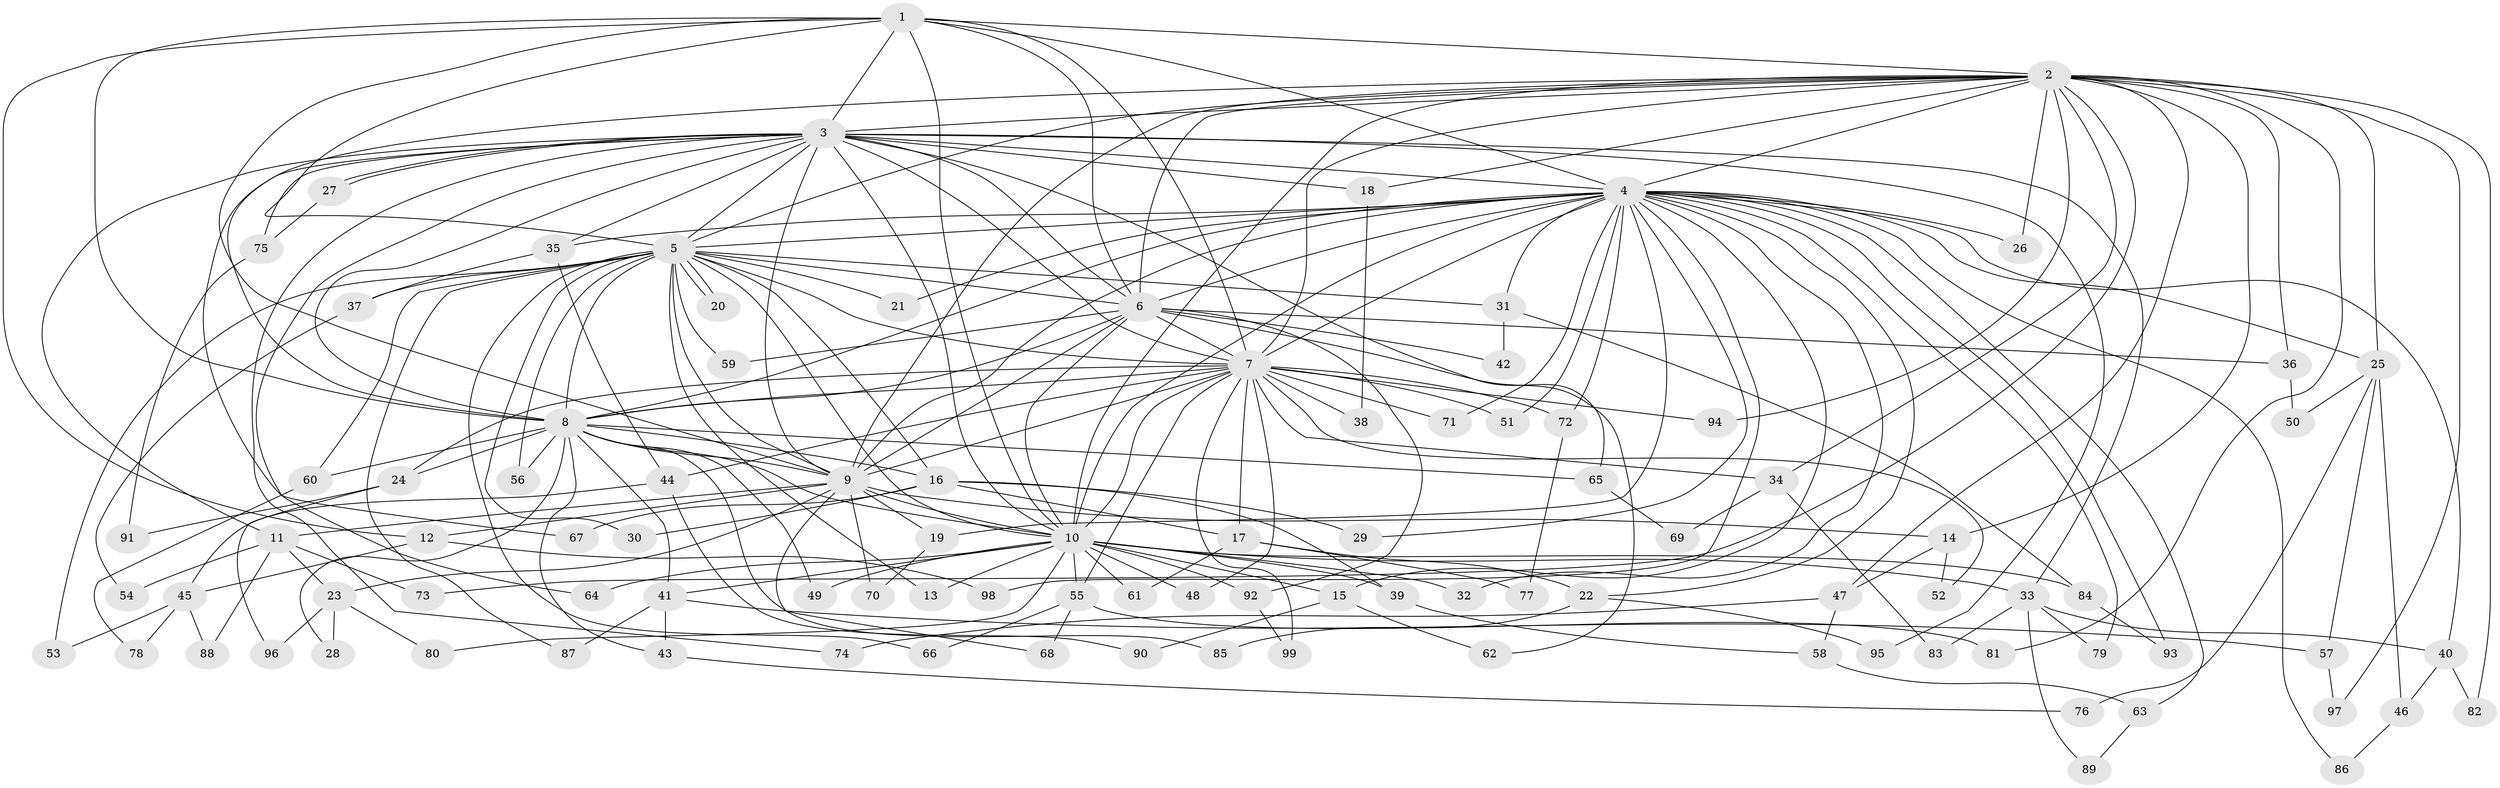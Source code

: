 // Generated by graph-tools (version 1.1) at 2025/49/03/09/25 03:49:35]
// undirected, 99 vertices, 223 edges
graph export_dot {
graph [start="1"]
  node [color=gray90,style=filled];
  1;
  2;
  3;
  4;
  5;
  6;
  7;
  8;
  9;
  10;
  11;
  12;
  13;
  14;
  15;
  16;
  17;
  18;
  19;
  20;
  21;
  22;
  23;
  24;
  25;
  26;
  27;
  28;
  29;
  30;
  31;
  32;
  33;
  34;
  35;
  36;
  37;
  38;
  39;
  40;
  41;
  42;
  43;
  44;
  45;
  46;
  47;
  48;
  49;
  50;
  51;
  52;
  53;
  54;
  55;
  56;
  57;
  58;
  59;
  60;
  61;
  62;
  63;
  64;
  65;
  66;
  67;
  68;
  69;
  70;
  71;
  72;
  73;
  74;
  75;
  76;
  77;
  78;
  79;
  80;
  81;
  82;
  83;
  84;
  85;
  86;
  87;
  88;
  89;
  90;
  91;
  92;
  93;
  94;
  95;
  96;
  97;
  98;
  99;
  1 -- 2;
  1 -- 3;
  1 -- 4;
  1 -- 5;
  1 -- 6;
  1 -- 7;
  1 -- 8;
  1 -- 9;
  1 -- 10;
  1 -- 12;
  2 -- 3;
  2 -- 4;
  2 -- 5;
  2 -- 6;
  2 -- 7;
  2 -- 8;
  2 -- 9;
  2 -- 10;
  2 -- 14;
  2 -- 18;
  2 -- 25;
  2 -- 26;
  2 -- 34;
  2 -- 36;
  2 -- 47;
  2 -- 73;
  2 -- 81;
  2 -- 82;
  2 -- 94;
  2 -- 97;
  3 -- 4;
  3 -- 5;
  3 -- 6;
  3 -- 7;
  3 -- 8;
  3 -- 9;
  3 -- 10;
  3 -- 11;
  3 -- 18;
  3 -- 27;
  3 -- 27;
  3 -- 33;
  3 -- 35;
  3 -- 64;
  3 -- 65;
  3 -- 67;
  3 -- 74;
  3 -- 75;
  3 -- 95;
  4 -- 5;
  4 -- 6;
  4 -- 7;
  4 -- 8;
  4 -- 9;
  4 -- 10;
  4 -- 15;
  4 -- 19;
  4 -- 21;
  4 -- 22;
  4 -- 25;
  4 -- 26;
  4 -- 29;
  4 -- 31;
  4 -- 32;
  4 -- 35;
  4 -- 40;
  4 -- 51;
  4 -- 63;
  4 -- 71;
  4 -- 72;
  4 -- 79;
  4 -- 86;
  4 -- 93;
  4 -- 98;
  5 -- 6;
  5 -- 7;
  5 -- 8;
  5 -- 9;
  5 -- 10;
  5 -- 13;
  5 -- 16;
  5 -- 20;
  5 -- 20;
  5 -- 21;
  5 -- 30;
  5 -- 31;
  5 -- 37;
  5 -- 53;
  5 -- 56;
  5 -- 59;
  5 -- 60;
  5 -- 66;
  5 -- 87;
  6 -- 7;
  6 -- 8;
  6 -- 9;
  6 -- 10;
  6 -- 36;
  6 -- 42;
  6 -- 59;
  6 -- 62;
  6 -- 92;
  7 -- 8;
  7 -- 9;
  7 -- 10;
  7 -- 17;
  7 -- 24;
  7 -- 34;
  7 -- 38;
  7 -- 44;
  7 -- 48;
  7 -- 51;
  7 -- 52;
  7 -- 55;
  7 -- 71;
  7 -- 72;
  7 -- 94;
  7 -- 99;
  8 -- 9;
  8 -- 10;
  8 -- 16;
  8 -- 24;
  8 -- 28;
  8 -- 41;
  8 -- 43;
  8 -- 49;
  8 -- 56;
  8 -- 60;
  8 -- 65;
  8 -- 85;
  9 -- 10;
  9 -- 11;
  9 -- 12;
  9 -- 14;
  9 -- 19;
  9 -- 23;
  9 -- 68;
  9 -- 70;
  10 -- 13;
  10 -- 15;
  10 -- 32;
  10 -- 33;
  10 -- 39;
  10 -- 41;
  10 -- 48;
  10 -- 49;
  10 -- 55;
  10 -- 61;
  10 -- 64;
  10 -- 80;
  10 -- 84;
  10 -- 92;
  11 -- 23;
  11 -- 54;
  11 -- 73;
  11 -- 88;
  12 -- 45;
  12 -- 98;
  14 -- 47;
  14 -- 52;
  15 -- 62;
  15 -- 90;
  16 -- 17;
  16 -- 29;
  16 -- 30;
  16 -- 39;
  16 -- 67;
  17 -- 22;
  17 -- 61;
  17 -- 77;
  18 -- 38;
  19 -- 70;
  22 -- 85;
  22 -- 95;
  23 -- 28;
  23 -- 80;
  23 -- 96;
  24 -- 91;
  24 -- 96;
  25 -- 46;
  25 -- 50;
  25 -- 57;
  25 -- 76;
  27 -- 75;
  31 -- 42;
  31 -- 84;
  33 -- 40;
  33 -- 79;
  33 -- 83;
  33 -- 89;
  34 -- 69;
  34 -- 83;
  35 -- 37;
  35 -- 44;
  36 -- 50;
  37 -- 54;
  39 -- 58;
  40 -- 46;
  40 -- 82;
  41 -- 43;
  41 -- 57;
  41 -- 87;
  43 -- 76;
  44 -- 45;
  44 -- 90;
  45 -- 53;
  45 -- 78;
  45 -- 88;
  46 -- 86;
  47 -- 58;
  47 -- 74;
  55 -- 66;
  55 -- 68;
  55 -- 81;
  57 -- 97;
  58 -- 63;
  60 -- 78;
  63 -- 89;
  65 -- 69;
  72 -- 77;
  75 -- 91;
  84 -- 93;
  92 -- 99;
}
